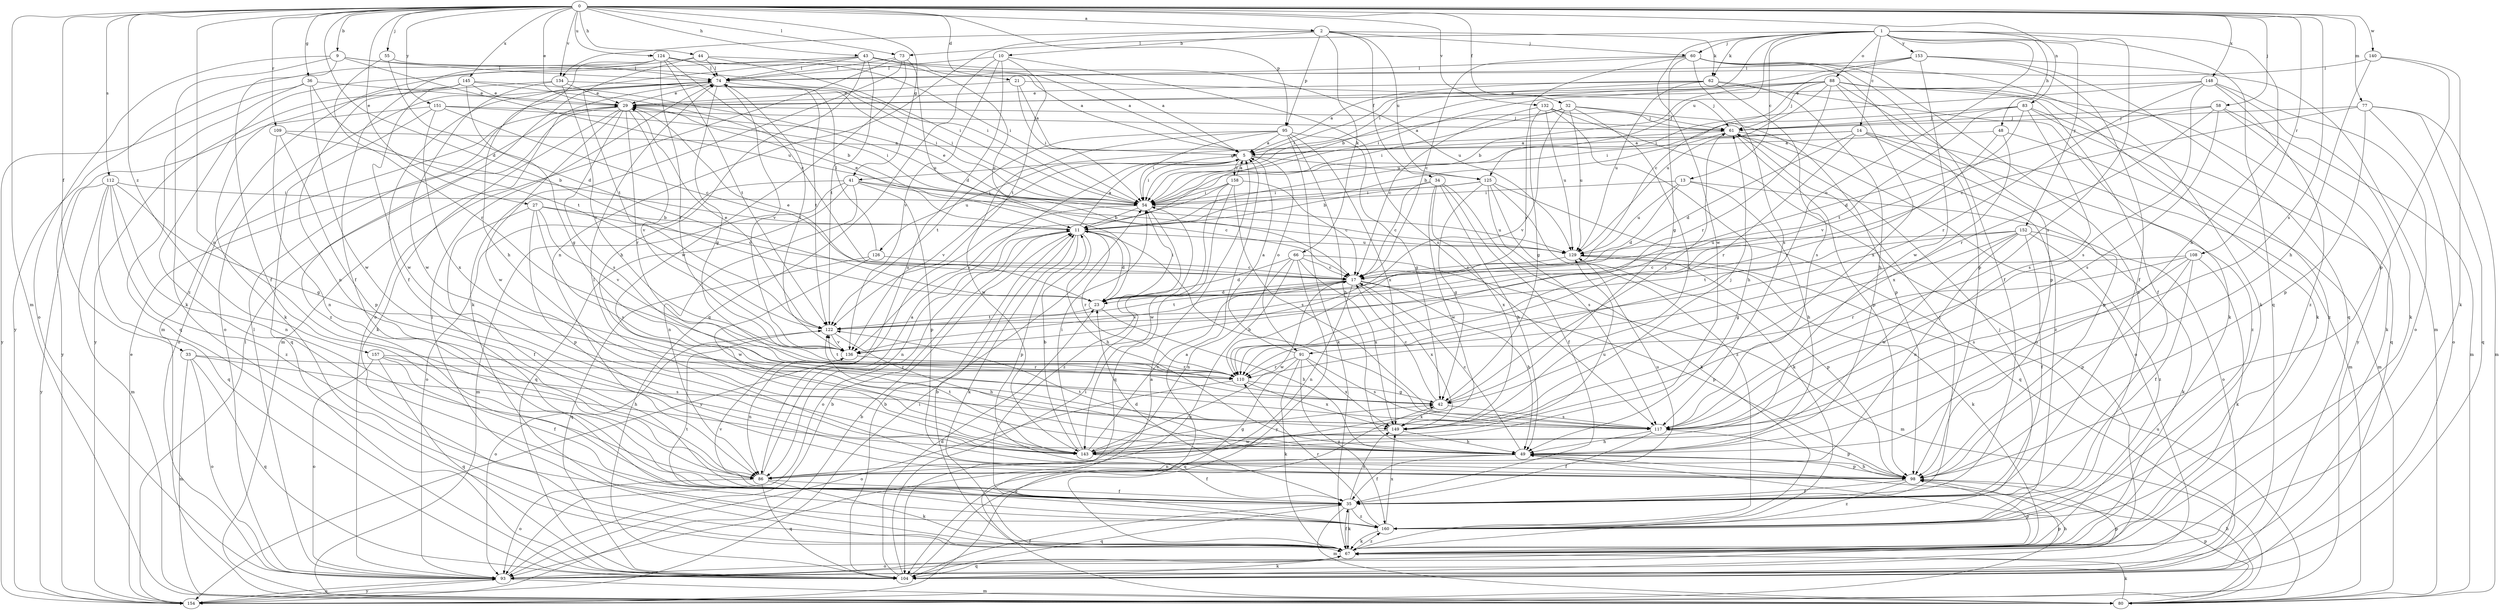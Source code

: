 strict digraph  {
0;
1;
2;
5;
9;
10;
11;
13;
14;
17;
21;
23;
27;
29;
32;
33;
34;
35;
36;
41;
42;
43;
44;
48;
49;
54;
55;
58;
60;
61;
62;
66;
67;
73;
74;
77;
80;
83;
86;
88;
91;
93;
95;
98;
104;
108;
109;
110;
112;
117;
122;
124;
125;
126;
129;
132;
134;
136;
140;
143;
145;
148;
149;
151;
152;
153;
154;
157;
158;
160;
0 -> 2  [label=a];
0 -> 9  [label=b];
0 -> 21  [label=d];
0 -> 23  [label=d];
0 -> 27  [label=e];
0 -> 29  [label=e];
0 -> 32  [label=f];
0 -> 33  [label=f];
0 -> 36  [label=g];
0 -> 41  [label=g];
0 -> 43  [label=h];
0 -> 44  [label=h];
0 -> 55  [label=j];
0 -> 58  [label=j];
0 -> 73  [label=l];
0 -> 77  [label=m];
0 -> 80  [label=m];
0 -> 83  [label=n];
0 -> 86  [label=n];
0 -> 95  [label=p];
0 -> 108  [label=r];
0 -> 109  [label=r];
0 -> 112  [label=s];
0 -> 117  [label=s];
0 -> 124  [label=u];
0 -> 132  [label=v];
0 -> 134  [label=v];
0 -> 140  [label=w];
0 -> 145  [label=x];
0 -> 148  [label=x];
0 -> 151  [label=y];
0 -> 157  [label=z];
1 -> 13  [label=c];
1 -> 14  [label=c];
1 -> 48  [label=h];
1 -> 49  [label=h];
1 -> 54  [label=i];
1 -> 60  [label=j];
1 -> 62  [label=k];
1 -> 73  [label=l];
1 -> 88  [label=o];
1 -> 91  [label=o];
1 -> 104  [label=q];
1 -> 117  [label=s];
1 -> 125  [label=u];
1 -> 143  [label=w];
1 -> 152  [label=y];
1 -> 153  [label=y];
2 -> 10  [label=b];
2 -> 34  [label=f];
2 -> 60  [label=j];
2 -> 62  [label=k];
2 -> 66  [label=k];
2 -> 86  [label=n];
2 -> 95  [label=p];
2 -> 125  [label=u];
2 -> 134  [label=v];
5 -> 54  [label=i];
5 -> 91  [label=o];
5 -> 125  [label=u];
5 -> 126  [label=u];
5 -> 136  [label=v];
5 -> 158  [label=z];
9 -> 35  [label=f];
9 -> 54  [label=i];
9 -> 67  [label=k];
9 -> 74  [label=l];
9 -> 93  [label=o];
9 -> 129  [label=u];
10 -> 74  [label=l];
10 -> 86  [label=n];
10 -> 104  [label=q];
10 -> 117  [label=s];
10 -> 122  [label=t];
10 -> 136  [label=v];
11 -> 5  [label=a];
11 -> 23  [label=d];
11 -> 29  [label=e];
11 -> 49  [label=h];
11 -> 67  [label=k];
11 -> 86  [label=n];
11 -> 93  [label=o];
11 -> 98  [label=p];
11 -> 110  [label=r];
11 -> 129  [label=u];
13 -> 23  [label=d];
13 -> 49  [label=h];
13 -> 54  [label=i];
13 -> 93  [label=o];
13 -> 129  [label=u];
14 -> 5  [label=a];
14 -> 23  [label=d];
14 -> 41  [label=g];
14 -> 80  [label=m];
14 -> 98  [label=p];
14 -> 110  [label=r];
14 -> 160  [label=z];
17 -> 23  [label=d];
17 -> 49  [label=h];
17 -> 86  [label=n];
17 -> 98  [label=p];
17 -> 122  [label=t];
17 -> 136  [label=v];
17 -> 143  [label=w];
17 -> 149  [label=x];
21 -> 5  [label=a];
21 -> 29  [label=e];
21 -> 54  [label=i];
21 -> 61  [label=j];
23 -> 29  [label=e];
23 -> 49  [label=h];
23 -> 54  [label=i];
23 -> 122  [label=t];
27 -> 11  [label=b];
27 -> 17  [label=c];
27 -> 35  [label=f];
27 -> 98  [label=p];
27 -> 117  [label=s];
27 -> 136  [label=v];
29 -> 61  [label=j];
29 -> 67  [label=k];
29 -> 93  [label=o];
29 -> 110  [label=r];
29 -> 117  [label=s];
29 -> 136  [label=v];
29 -> 143  [label=w];
29 -> 160  [label=z];
32 -> 5  [label=a];
32 -> 54  [label=i];
32 -> 61  [label=j];
32 -> 98  [label=p];
32 -> 129  [label=u];
32 -> 136  [label=v];
32 -> 149  [label=x];
33 -> 49  [label=h];
33 -> 80  [label=m];
33 -> 93  [label=o];
33 -> 104  [label=q];
33 -> 110  [label=r];
34 -> 17  [label=c];
34 -> 35  [label=f];
34 -> 49  [label=h];
34 -> 54  [label=i];
34 -> 67  [label=k];
34 -> 143  [label=w];
34 -> 149  [label=x];
35 -> 23  [label=d];
35 -> 61  [label=j];
35 -> 67  [label=k];
35 -> 80  [label=m];
35 -> 104  [label=q];
35 -> 136  [label=v];
35 -> 149  [label=x];
35 -> 160  [label=z];
36 -> 29  [label=e];
36 -> 104  [label=q];
36 -> 122  [label=t];
36 -> 143  [label=w];
36 -> 154  [label=y];
41 -> 17  [label=c];
41 -> 54  [label=i];
41 -> 80  [label=m];
41 -> 86  [label=n];
41 -> 93  [label=o];
41 -> 98  [label=p];
41 -> 104  [label=q];
42 -> 17  [label=c];
42 -> 61  [label=j];
42 -> 117  [label=s];
42 -> 149  [label=x];
43 -> 5  [label=a];
43 -> 17  [label=c];
43 -> 35  [label=f];
43 -> 49  [label=h];
43 -> 74  [label=l];
43 -> 80  [label=m];
43 -> 122  [label=t];
43 -> 129  [label=u];
44 -> 5  [label=a];
44 -> 54  [label=i];
44 -> 74  [label=l];
44 -> 122  [label=t];
44 -> 160  [label=z];
48 -> 5  [label=a];
48 -> 80  [label=m];
48 -> 110  [label=r];
48 -> 149  [label=x];
49 -> 17  [label=c];
49 -> 35  [label=f];
49 -> 86  [label=n];
49 -> 98  [label=p];
49 -> 122  [label=t];
54 -> 11  [label=b];
54 -> 29  [label=e];
54 -> 129  [label=u];
54 -> 154  [label=y];
54 -> 160  [label=z];
55 -> 23  [label=d];
55 -> 74  [label=l];
55 -> 110  [label=r];
58 -> 23  [label=d];
58 -> 61  [label=j];
58 -> 67  [label=k];
58 -> 80  [label=m];
58 -> 110  [label=r];
58 -> 117  [label=s];
60 -> 17  [label=c];
60 -> 35  [label=f];
60 -> 42  [label=g];
60 -> 67  [label=k];
60 -> 74  [label=l];
60 -> 98  [label=p];
60 -> 110  [label=r];
60 -> 117  [label=s];
60 -> 160  [label=z];
61 -> 5  [label=a];
61 -> 11  [label=b];
61 -> 93  [label=o];
61 -> 98  [label=p];
61 -> 160  [label=z];
62 -> 5  [label=a];
62 -> 29  [label=e];
62 -> 49  [label=h];
62 -> 54  [label=i];
62 -> 67  [label=k];
62 -> 117  [label=s];
62 -> 129  [label=u];
66 -> 17  [label=c];
66 -> 23  [label=d];
66 -> 80  [label=m];
66 -> 86  [label=n];
66 -> 93  [label=o];
66 -> 149  [label=x];
66 -> 154  [label=y];
67 -> 5  [label=a];
67 -> 11  [label=b];
67 -> 35  [label=f];
67 -> 74  [label=l];
67 -> 93  [label=o];
67 -> 98  [label=p];
67 -> 104  [label=q];
67 -> 160  [label=z];
73 -> 23  [label=d];
73 -> 67  [label=k];
73 -> 74  [label=l];
73 -> 93  [label=o];
73 -> 143  [label=w];
74 -> 29  [label=e];
74 -> 42  [label=g];
74 -> 54  [label=i];
74 -> 80  [label=m];
74 -> 93  [label=o];
74 -> 122  [label=t];
74 -> 136  [label=v];
77 -> 17  [label=c];
77 -> 61  [label=j];
77 -> 80  [label=m];
77 -> 93  [label=o];
77 -> 98  [label=p];
77 -> 104  [label=q];
80 -> 5  [label=a];
80 -> 49  [label=h];
80 -> 67  [label=k];
80 -> 129  [label=u];
83 -> 54  [label=i];
83 -> 61  [label=j];
83 -> 104  [label=q];
83 -> 117  [label=s];
83 -> 122  [label=t];
83 -> 136  [label=v];
83 -> 160  [label=z];
86 -> 5  [label=a];
86 -> 35  [label=f];
86 -> 67  [label=k];
86 -> 93  [label=o];
86 -> 104  [label=q];
86 -> 129  [label=u];
88 -> 11  [label=b];
88 -> 29  [label=e];
88 -> 35  [label=f];
88 -> 54  [label=i];
88 -> 61  [label=j];
88 -> 67  [label=k];
88 -> 98  [label=p];
88 -> 110  [label=r];
88 -> 129  [label=u];
88 -> 149  [label=x];
88 -> 154  [label=y];
91 -> 5  [label=a];
91 -> 67  [label=k];
91 -> 104  [label=q];
91 -> 110  [label=r];
91 -> 117  [label=s];
91 -> 149  [label=x];
91 -> 160  [label=z];
93 -> 11  [label=b];
93 -> 74  [label=l];
93 -> 80  [label=m];
93 -> 98  [label=p];
93 -> 154  [label=y];
95 -> 5  [label=a];
95 -> 42  [label=g];
95 -> 49  [label=h];
95 -> 54  [label=i];
95 -> 67  [label=k];
95 -> 122  [label=t];
95 -> 143  [label=w];
95 -> 149  [label=x];
98 -> 35  [label=f];
98 -> 49  [label=h];
98 -> 74  [label=l];
98 -> 160  [label=z];
104 -> 11  [label=b];
104 -> 23  [label=d];
104 -> 35  [label=f];
104 -> 42  [label=g];
104 -> 54  [label=i];
104 -> 67  [label=k];
104 -> 98  [label=p];
108 -> 17  [label=c];
108 -> 35  [label=f];
108 -> 67  [label=k];
108 -> 98  [label=p];
108 -> 110  [label=r];
108 -> 117  [label=s];
109 -> 5  [label=a];
109 -> 11  [label=b];
109 -> 86  [label=n];
109 -> 98  [label=p];
110 -> 42  [label=g];
110 -> 93  [label=o];
110 -> 122  [label=t];
110 -> 149  [label=x];
112 -> 42  [label=g];
112 -> 54  [label=i];
112 -> 80  [label=m];
112 -> 86  [label=n];
112 -> 104  [label=q];
112 -> 154  [label=y];
112 -> 160  [label=z];
117 -> 11  [label=b];
117 -> 35  [label=f];
117 -> 49  [label=h];
117 -> 98  [label=p];
122 -> 29  [label=e];
122 -> 49  [label=h];
122 -> 93  [label=o];
122 -> 136  [label=v];
124 -> 5  [label=a];
124 -> 17  [label=c];
124 -> 35  [label=f];
124 -> 49  [label=h];
124 -> 54  [label=i];
124 -> 74  [label=l];
124 -> 110  [label=r];
124 -> 122  [label=t];
124 -> 154  [label=y];
125 -> 11  [label=b];
125 -> 42  [label=g];
125 -> 54  [label=i];
125 -> 67  [label=k];
125 -> 104  [label=q];
125 -> 117  [label=s];
125 -> 160  [label=z];
126 -> 17  [label=c];
126 -> 74  [label=l];
126 -> 104  [label=q];
126 -> 143  [label=w];
129 -> 17  [label=c];
129 -> 67  [label=k];
129 -> 98  [label=p];
132 -> 17  [label=c];
132 -> 42  [label=g];
132 -> 49  [label=h];
132 -> 61  [label=j];
132 -> 93  [label=o];
132 -> 129  [label=u];
134 -> 29  [label=e];
134 -> 54  [label=i];
134 -> 136  [label=v];
134 -> 143  [label=w];
134 -> 154  [label=y];
136 -> 74  [label=l];
136 -> 86  [label=n];
136 -> 110  [label=r];
140 -> 49  [label=h];
140 -> 67  [label=k];
140 -> 74  [label=l];
140 -> 98  [label=p];
143 -> 11  [label=b];
143 -> 17  [label=c];
143 -> 35  [label=f];
143 -> 42  [label=g];
143 -> 54  [label=i];
143 -> 122  [label=t];
143 -> 129  [label=u];
145 -> 11  [label=b];
145 -> 29  [label=e];
145 -> 42  [label=g];
145 -> 67  [label=k];
145 -> 86  [label=n];
145 -> 129  [label=u];
145 -> 143  [label=w];
148 -> 29  [label=e];
148 -> 54  [label=i];
148 -> 67  [label=k];
148 -> 93  [label=o];
148 -> 110  [label=r];
148 -> 117  [label=s];
148 -> 160  [label=z];
149 -> 49  [label=h];
149 -> 61  [label=j];
149 -> 143  [label=w];
151 -> 17  [label=c];
151 -> 54  [label=i];
151 -> 61  [label=j];
151 -> 104  [label=q];
151 -> 149  [label=x];
151 -> 154  [label=y];
152 -> 35  [label=f];
152 -> 42  [label=g];
152 -> 67  [label=k];
152 -> 86  [label=n];
152 -> 122  [label=t];
152 -> 129  [label=u];
152 -> 143  [label=w];
152 -> 160  [label=z];
153 -> 11  [label=b];
153 -> 17  [label=c];
153 -> 35  [label=f];
153 -> 74  [label=l];
153 -> 80  [label=m];
153 -> 104  [label=q];
153 -> 143  [label=w];
154 -> 11  [label=b];
154 -> 29  [label=e];
154 -> 49  [label=h];
154 -> 54  [label=i];
154 -> 74  [label=l];
154 -> 93  [label=o];
154 -> 98  [label=p];
157 -> 35  [label=f];
157 -> 93  [label=o];
157 -> 104  [label=q];
157 -> 110  [label=r];
157 -> 117  [label=s];
158 -> 5  [label=a];
158 -> 17  [label=c];
158 -> 54  [label=i];
158 -> 104  [label=q];
158 -> 117  [label=s];
158 -> 136  [label=v];
158 -> 143  [label=w];
160 -> 61  [label=j];
160 -> 67  [label=k];
160 -> 110  [label=r];
160 -> 122  [label=t];
160 -> 149  [label=x];
}
